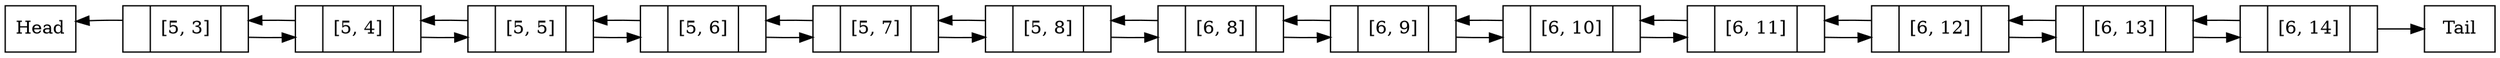 digraph structs {
	node [shape=record]
	rankdir=LR
	<Game.Doublylinkedlist.Node object at 0x0334DDD0> -> Head [constraint=false]
	Head -> <Game.Doublylinkedlist.Node object at 0x0334DDD0> [dir=none style=invisible]
	<Game.Doublylinkedlist.Node object at 0x0334DDD0> [label="{ |[5, 3]|}"]
	<Game.Doublylinkedlist.Node object at 0x0334DF10> [label="{ |[5, 4]|}"]
	<Game.Doublylinkedlist.Node object at 0x0334DC90> [label="{ |[5, 5]|}"]
	<Game.Doublylinkedlist.Node object at 0x0334DF30> [label="{ |[5, 6]|}"]
	<Game.Doublylinkedlist.Node object at 0x0334DFB0> [label="{ |[5, 7]|}"]
	<Game.Doublylinkedlist.Node object at 0x0334DF50> [label="{ |[5, 8]|}"]
	<Game.Doublylinkedlist.Node object at 0x0334DF90> [label="{ |[6, 8]|}"]
	<Game.Doublylinkedlist.Node object at 0x0334DEF0> [label="{ |[6, 9]|}"]
	<Game.Doublylinkedlist.Node object at 0x0334DC50> [label="{ |[6, 10]|}"]
	<Game.Doublylinkedlist.Node object at 0x0334DF70> [label="{ |[6, 11]|}"]
	<Game.Doublylinkedlist.Node object at 0x0334DED0> [label="{ |[6, 12]|}"]
	<Game.Doublylinkedlist.Node object at 0x0334DFD0> [label="{ |[6, 13]|}"]
	<Game.Doublylinkedlist.Node object at 0x0334DDB0> [label="{ |[6, 14]|}"]
	None [label=Tail]
	<Game.Doublylinkedlist.Node object at 0x0334DF10> -> <Game.Doublylinkedlist.Node object at 0x0334DDD0>
	<Game.Doublylinkedlist.Node object at 0x0334DC90> -> <Game.Doublylinkedlist.Node object at 0x0334DF10>
	<Game.Doublylinkedlist.Node object at 0x0334DF30> -> <Game.Doublylinkedlist.Node object at 0x0334DC90>
	<Game.Doublylinkedlist.Node object at 0x0334DFB0> -> <Game.Doublylinkedlist.Node object at 0x0334DF30>
	<Game.Doublylinkedlist.Node object at 0x0334DF50> -> <Game.Doublylinkedlist.Node object at 0x0334DFB0>
	<Game.Doublylinkedlist.Node object at 0x0334DF90> -> <Game.Doublylinkedlist.Node object at 0x0334DF50>
	<Game.Doublylinkedlist.Node object at 0x0334DEF0> -> <Game.Doublylinkedlist.Node object at 0x0334DF90>
	<Game.Doublylinkedlist.Node object at 0x0334DC50> -> <Game.Doublylinkedlist.Node object at 0x0334DEF0>
	<Game.Doublylinkedlist.Node object at 0x0334DF70> -> <Game.Doublylinkedlist.Node object at 0x0334DC50>
	<Game.Doublylinkedlist.Node object at 0x0334DED0> -> <Game.Doublylinkedlist.Node object at 0x0334DF70>
	<Game.Doublylinkedlist.Node object at 0x0334DFD0> -> <Game.Doublylinkedlist.Node object at 0x0334DED0>
	<Game.Doublylinkedlist.Node object at 0x0334DDB0> -> <Game.Doublylinkedlist.Node object at 0x0334DFD0>
	<Game.Doublylinkedlist.Node object at 0x0334DDB0> -> None [constraint=true]
	<Game.Doublylinkedlist.Node object at 0x0334DDD0> -> <Game.Doublylinkedlist.Node object at 0x0334DF10> [constraint=true]
	<Game.Doublylinkedlist.Node object at 0x0334DF10> -> <Game.Doublylinkedlist.Node object at 0x0334DC90> [constraint=true]
	<Game.Doublylinkedlist.Node object at 0x0334DC90> -> <Game.Doublylinkedlist.Node object at 0x0334DF30> [constraint=true]
	<Game.Doublylinkedlist.Node object at 0x0334DF30> -> <Game.Doublylinkedlist.Node object at 0x0334DFB0> [constraint=true]
	<Game.Doublylinkedlist.Node object at 0x0334DFB0> -> <Game.Doublylinkedlist.Node object at 0x0334DF50> [constraint=true]
	<Game.Doublylinkedlist.Node object at 0x0334DF50> -> <Game.Doublylinkedlist.Node object at 0x0334DF90> [constraint=true]
	<Game.Doublylinkedlist.Node object at 0x0334DF90> -> <Game.Doublylinkedlist.Node object at 0x0334DEF0> [constraint=true]
	<Game.Doublylinkedlist.Node object at 0x0334DEF0> -> <Game.Doublylinkedlist.Node object at 0x0334DC50> [constraint=true]
	<Game.Doublylinkedlist.Node object at 0x0334DC50> -> <Game.Doublylinkedlist.Node object at 0x0334DF70> [constraint=true]
	<Game.Doublylinkedlist.Node object at 0x0334DF70> -> <Game.Doublylinkedlist.Node object at 0x0334DED0> [constraint=true]
	<Game.Doublylinkedlist.Node object at 0x0334DED0> -> <Game.Doublylinkedlist.Node object at 0x0334DFD0> [constraint=true]
	<Game.Doublylinkedlist.Node object at 0x0334DFD0> -> <Game.Doublylinkedlist.Node object at 0x0334DDB0> [constraint=true]
}

